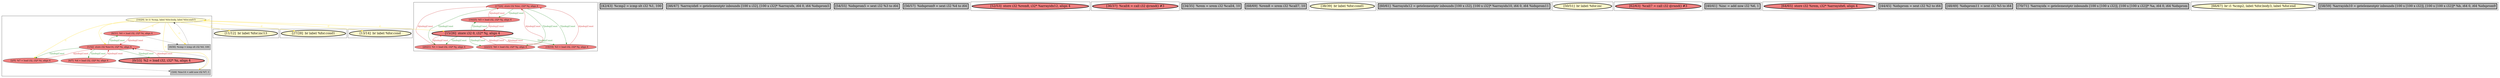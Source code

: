 
digraph G {



node1734->node1727 [style=solid,color=gold,label="C",penwidth=1.0,fontcolor=gold ]
node1731->node1728 [style=solid,color=black,label="",penwidth=0.5,fontcolor=black ]
node1734->node1746 [style=solid,color=gold,label="C",penwidth=1.0,fontcolor=gold ]
node1724->node1726 [style=solid,color=forestgreen,label="T|indep|Const",penwidth=1.0,fontcolor=forestgreen ]
node1725->node1722 [style=solid,color=forestgreen,label="T|indep|Const",penwidth=1.0,fontcolor=forestgreen ]
node1726->node1724 [style=solid,color=firebrick3,label="A|indep|Const",penwidth=1.0,fontcolor=firebrick3 ]
node1725->node1726 [style=solid,color=forestgreen,label="T|indep|Const",penwidth=1.0,fontcolor=forestgreen ]
node1725->node1721 [style=solid,color=forestgreen,label="T|indep|Const",penwidth=1.0,fontcolor=forestgreen ]
node1728->node1732 [style=solid,color=forestgreen,label="T|indep|Const",penwidth=1.0,fontcolor=forestgreen ]
node1723->node1724 [style=solid,color=firebrick3,label="A|indep|Const",penwidth=1.0,fontcolor=firebrick3 ]
node1724->node1723 [style=solid,color=forestgreen,label="T|indep|Const",penwidth=1.0,fontcolor=forestgreen ]
node1732->node1728 [style=solid,color=firebrick3,label="A|indep|Const",penwidth=1.0,fontcolor=firebrick3 ]
node1734->node1742 [style=solid,color=gold,label="C",penwidth=1.0,fontcolor=gold ]
node1734->node1734 [style=solid,color=gold,label="C",penwidth=1.0,fontcolor=gold ]
node1723->node1725 [style=solid,color=firebrick3,label="A|indep|Const",penwidth=1.0,fontcolor=firebrick3 ]
node1725->node1723 [style=solid,color=forestgreen,label="T|indep|Const",penwidth=1.0,fontcolor=forestgreen ]
node1734->node1737 [style=solid,color=gold,label="C",penwidth=1.0,fontcolor=gold ]
node1733->node1734 [style=solid,color=black,label="",penwidth=0.5,fontcolor=black ]
node1722->node1725 [style=solid,color=firebrick3,label="A|indep|Const",penwidth=1.0,fontcolor=firebrick3 ]
node1728->node1729 [style=solid,color=forestgreen,label="T|indep|Const",penwidth=1.0,fontcolor=forestgreen ]
node1727->node1733 [style=solid,color=black,label="",penwidth=0.5,fontcolor=black ]
node1722->node1724 [style=solid,color=firebrick3,label="A|indep|Const",penwidth=1.0,fontcolor=firebrick3 ]
node1724->node1721 [style=solid,color=forestgreen,label="T|indep|Const",penwidth=1.0,fontcolor=forestgreen ]
node1724->node1722 [style=solid,color=forestgreen,label="T|indep|Const",penwidth=1.0,fontcolor=forestgreen ]
node1734->node1733 [style=solid,color=gold,label="C",penwidth=1.0,fontcolor=gold ]
node1728->node1730 [style=solid,color=forestgreen,label="T|indep|Const",penwidth=1.0,fontcolor=forestgreen ]
node1734->node1728 [style=solid,color=gold,label="C",penwidth=1.0,fontcolor=gold ]
node1730->node1728 [style=solid,color=firebrick3,label="A|indep|Const",penwidth=1.0,fontcolor=firebrick3 ]
node1726->node1725 [style=solid,color=firebrick3,label="A|indep|Const",penwidth=1.0,fontcolor=firebrick3 ]
node1734->node1725 [style=solid,color=gold,label="C",penwidth=1.0,fontcolor=gold ]
node1721->node1724 [style=solid,color=firebrick3,label="A|indep|Const",penwidth=1.0,fontcolor=firebrick3 ]
node1732->node1731 [style=solid,color=black,label="",penwidth=0.5,fontcolor=black ]
node1729->node1728 [style=solid,color=firebrick3,label="A|indep|Const",penwidth=1.0,fontcolor=firebrick3 ]
node1721->node1725 [style=solid,color=firebrick3,label="A|indep|Const",penwidth=1.0,fontcolor=firebrick3 ]
node1734->node1731 [style=solid,color=gold,label="C",penwidth=1.0,fontcolor=gold ]
node1727->node1728 [style=solid,color=firebrick3,label="A|indep|Const",penwidth=1.0,fontcolor=firebrick3 ]
node1728->node1727 [style=solid,color=forestgreen,label="T|indep|Const",penwidth=1.0,fontcolor=forestgreen ]
node1734->node1732 [style=solid,color=gold,label="C",penwidth=1.0,fontcolor=gold ]


subgraph cluster22 {


node1755 [penwidth=3.0,fontsize=20,fillcolor=grey,label="[42/43]  %cmp2 = icmp slt i32 %1, 100",shape=rectangle,style=filled ]



}

subgraph cluster20 {


node1753 [penwidth=3.0,fontsize=20,fillcolor=grey,label="[46/47]  %arrayidx6 = getelementptr inbounds [100 x i32], [100 x i32]* %arrayidx, i64 0, i64 %idxprom5",shape=rectangle,style=filled ]



}

subgraph cluster18 {


node1751 [penwidth=3.0,fontsize=20,fillcolor=grey,label="[54/55]  %idxprom5 = sext i32 %3 to i64",shape=rectangle,style=filled ]



}

subgraph cluster16 {


node1749 [penwidth=3.0,fontsize=20,fillcolor=grey,label="[56/57]  %idxprom9 = sext i32 %4 to i64",shape=rectangle,style=filled ]



}

subgraph cluster17 {


node1750 [penwidth=3.0,fontsize=20,fillcolor=lightcoral,label="[52/53]  store i32 %rem8, i32* %arrayidx12, align 4",shape=ellipse,style=filled ]



}

subgraph cluster4 {


node1737 [penwidth=3.0,fontsize=20,fillcolor=lemonchiffon,label="[13/14]  br label %for.cond",shape=ellipse,style=filled ]



}

subgraph cluster3 {


node1736 [penwidth=3.0,fontsize=20,fillcolor=lightcoral,label="[36/37]  %call4 = call i32 @rand() #3",shape=ellipse,style=filled ]



}

subgraph cluster2 {


node1735 [penwidth=3.0,fontsize=20,fillcolor=grey,label="[34/35]  %rem = srem i32 %call4, 10",shape=rectangle,style=filled ]



}

subgraph cluster1 {


node1734 [fillcolor=lemonchiffon,label="[10/29]  br i1 %cmp, label %for.body, label %for.end15",shape=ellipse,style=filled ]
node1733 [fillcolor=grey,label="[9/30]  %cmp = icmp slt i32 %0, 100",shape=rectangle,style=filled ]
node1728 [fillcolor=lightcoral,label="[1/32]  store i32 %inc14, i32* %i, align 4",shape=ellipse,style=filled ]
node1730 [penwidth=3.0,fontsize=20,fillcolor=lightcoral,label="[0/33]  %2 = load i32, i32* %i, align 4",shape=ellipse,style=filled ]
node1731 [fillcolor=grey,label="[3/4]  %inc14 = add nsw i32 %7, 1",shape=rectangle,style=filled ]
node1729 [fillcolor=lightcoral,label="[6/7]  %4 = load i32, i32* %i, align 4",shape=ellipse,style=filled ]
node1727 [fillcolor=lightcoral,label="[8/31]  %0 = load i32, i32* %i, align 4",shape=ellipse,style=filled ]
node1732 [fillcolor=lightcoral,label="[2/5]  %7 = load i32, i32* %i, align 4",shape=ellipse,style=filled ]



}

subgraph cluster12 {


node1745 [penwidth=3.0,fontsize=20,fillcolor=grey,label="[68/69]  %rem8 = srem i32 %call7, 10",shape=rectangle,style=filled ]



}

subgraph cluster5 {


node1738 [penwidth=3.0,fontsize=20,fillcolor=lemonchiffon,label="[38/39]  br label %for.cond1",shape=ellipse,style=filled ]



}

subgraph cluster0 {


node1726 [fillcolor=lightcoral,label="[16/25]  %5 = load i32, i32* %j, align 4",shape=ellipse,style=filled ]
node1724 [fillcolor=lightcoral,label="[17/24]  store i32 %inc, i32* %j, align 4",shape=ellipse,style=filled ]
node1723 [fillcolor=lightcoral,label="[18/19]  %3 = load i32, i32* %j, align 4",shape=ellipse,style=filled ]
node1725 [penwidth=3.0,fontsize=20,fillcolor=lightcoral,label="[15/26]  store i32 0, i32* %j, align 4",shape=ellipse,style=filled ]
node1721 [fillcolor=lightcoral,label="[22/23]  %6 = load i32, i32* %j, align 4",shape=ellipse,style=filled ]
node1722 [fillcolor=lightcoral,label="[20/21]  %1 = load i32, i32* %j, align 4",shape=ellipse,style=filled ]



}

subgraph cluster6 {


node1739 [penwidth=3.0,fontsize=20,fillcolor=grey,label="[60/61]  %arrayidx12 = getelementptr inbounds [100 x i32], [100 x i32]* %arrayidx10, i64 0, i64 %idxprom11",shape=rectangle,style=filled ]



}

subgraph cluster14 {


node1747 [penwidth=3.0,fontsize=20,fillcolor=lemonchiffon,label="[50/51]  br label %for.inc",shape=ellipse,style=filled ]



}

subgraph cluster7 {


node1740 [penwidth=3.0,fontsize=20,fillcolor=lightcoral,label="[62/63]  %call7 = call i32 @rand() #3",shape=ellipse,style=filled ]



}

subgraph cluster23 {


node1756 [penwidth=3.0,fontsize=20,fillcolor=grey,label="[40/41]  %inc = add nsw i32 %6, 1",shape=rectangle,style=filled ]



}

subgraph cluster8 {


node1741 [penwidth=3.0,fontsize=20,fillcolor=lightcoral,label="[64/65]  store i32 %rem, i32* %arrayidx6, align 4",shape=ellipse,style=filled ]



}

subgraph cluster21 {


node1754 [penwidth=3.0,fontsize=20,fillcolor=grey,label="[44/45]  %idxprom = sext i32 %2 to i64",shape=rectangle,style=filled ]



}

subgraph cluster9 {


node1742 [penwidth=3.0,fontsize=20,fillcolor=lemonchiffon,label="[27/28]  br label %for.cond1",shape=ellipse,style=filled ]



}

subgraph cluster19 {


node1752 [penwidth=3.0,fontsize=20,fillcolor=grey,label="[48/49]  %idxprom11 = sext i32 %5 to i64",shape=rectangle,style=filled ]



}

subgraph cluster10 {


node1743 [penwidth=3.0,fontsize=20,fillcolor=grey,label="[70/71]  %arrayidx = getelementptr inbounds [100 x [100 x i32]], [100 x [100 x i32]]* %a, i64 0, i64 %idxprom",shape=rectangle,style=filled ]



}

subgraph cluster11 {


node1744 [penwidth=3.0,fontsize=20,fillcolor=lemonchiffon,label="[66/67]  br i1 %cmp2, label %for.body3, label %for.end",shape=ellipse,style=filled ]



}

subgraph cluster13 {


node1746 [penwidth=3.0,fontsize=20,fillcolor=lemonchiffon,label="[11/12]  br label %for.inc13",shape=ellipse,style=filled ]



}

subgraph cluster15 {


node1748 [penwidth=3.0,fontsize=20,fillcolor=grey,label="[58/59]  %arrayidx10 = getelementptr inbounds [100 x [100 x i32]], [100 x [100 x i32]]* %b, i64 0, i64 %idxprom9",shape=rectangle,style=filled ]



}

}
